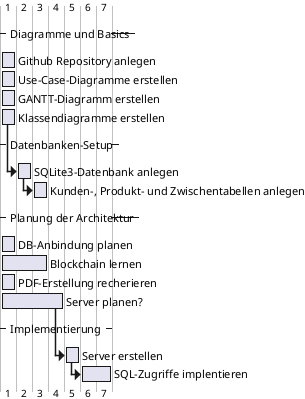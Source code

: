 
@startgantt Gantt-Diagramm

--Diagramme und Basics--

[Github Repository anlegen] requires 1 day
[Use-Case-Diagramme erstellen] requires 1 day
[GANTT-Diagramm erstellen] requires 1 day
[Klassendiagramme erstellen] requires 1 day

--Datenbanken-Setup--
[SQLite3-Datenbank anlegen] requires 1 day 
[SQLite3-Datenbank anlegen] starts at [Klassendiagramme erstellen]'s end
[Kunden-, Produkt- und Zwischentabellen anlegen] requires 1 day
[Kunden-, Produkt- und Zwischentabellen anlegen] starts at [SQLite3-Datenbank anlegen]'s end

--Planung der Architektur--
[DB-Anbindung planen] requires 1 day
[Blockchain lernen] requires 3 days
[PDF-Erstellung recherieren] requires 1 day
[Server planen?] requires 4 days

--Implementierung--
[Server erstellen] requires 1 day
[Server erstellen] starts at [Server planen?]'s end
[SQL-Zugriffe implentieren] requires 2 days
[SQL-Zugriffe implentieren] starts at [Server erstellen]'s end
@endgantt